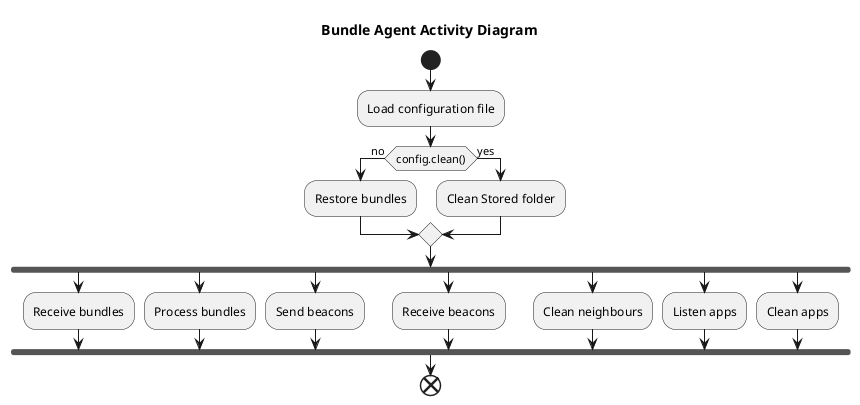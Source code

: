 @startuml
title Bundle Agent Activity Diagram
start
:Load configuration file;
if (config.clean()) then (no)
	:Restore bundles;
else (yes)
	:Clean Stored folder;
endif
fork
	:Receive bundles;
fork again
	:Process bundles;
fork again
	:Send beacons;
fork again
	:Receive beacons;
fork again
	:Clean neighbours;
fork again
	:Listen apps;
fork again
	:Clean apps;
end fork
end
@enduml